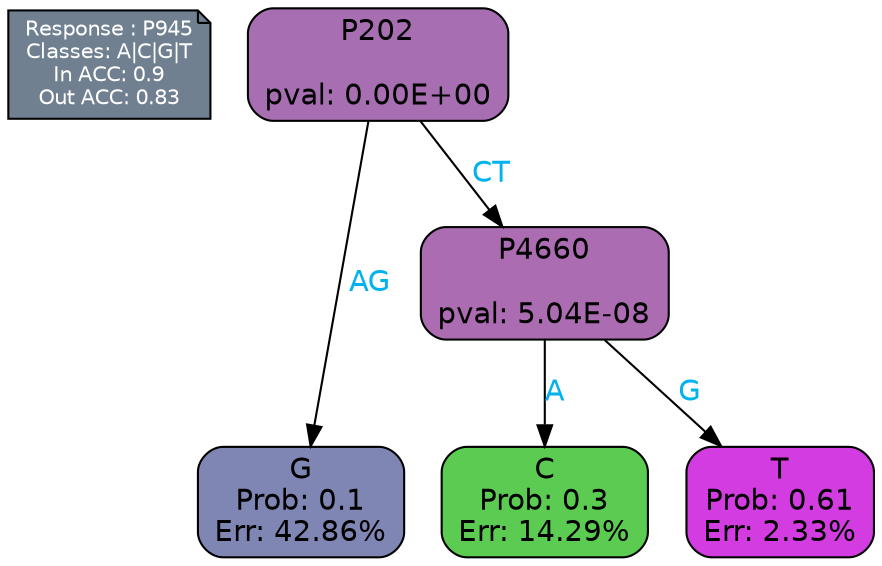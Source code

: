 digraph Tree {
node [shape=box, style="filled, rounded", color="black", fontname=helvetica] ;
graph [ranksep=equally, splines=polylines, bgcolor=transparent, dpi=600] ;
edge [fontname=helvetica] ;
LEGEND [label="Response : P945
Classes: A|C|G|T
In ACC: 0.9
Out ACC: 0.83
",shape=note,align=left,style=filled,fillcolor="slategray",fontcolor="white",fontsize=10];1 [label="P202

pval: 0.00E+00", fillcolor="#a76eb2"] ;
2 [label="G
Prob: 0.1
Err: 42.86%", fillcolor="#8086b3"] ;
3 [label="P4660

pval: 5.04E-08", fillcolor="#ac6cb1"] ;
4 [label="C
Prob: 0.3
Err: 14.29%", fillcolor="#5bcc51"] ;
5 [label="T
Prob: 0.61
Err: 2.33%", fillcolor="#d33ce1"] ;
1 -> 2 [label="AG",fontcolor=deepskyblue2] ;
1 -> 3 [label="CT",fontcolor=deepskyblue2] ;
3 -> 4 [label="A",fontcolor=deepskyblue2] ;
3 -> 5 [label="G",fontcolor=deepskyblue2] ;
{rank = same; 2;4;5;}{rank = same; LEGEND;1;}}